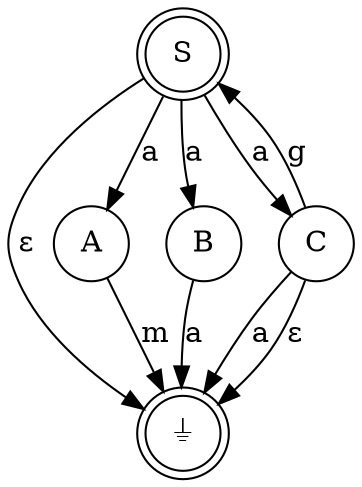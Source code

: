 digraph NFA {
    node [shape = doublecircle]; S ⏚;
    node [shape = circle];
    A -> ⏚ [ label = "m" ];
    B -> ⏚ [ label = "a" ];
    S -> A [ label = "a" ];
    S -> B [ label = "a" ];
    S -> C [ label = "a" ];
    S -> ⏚ [ label = "ε" ];
    C -> ⏚ [ label = "a" ];
    C -> S [ label = "g" ];
    C -> ⏚ [ label = "ε" ];
}